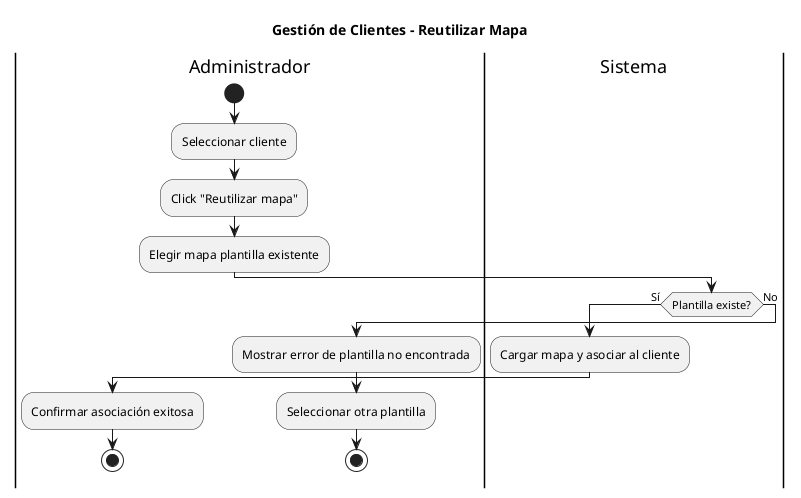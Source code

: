 @startuml
title Gestión de Clientes - Reutilizar Mapa
|Administrador|
start
:Seleccionar cliente;
:Click "Reutilizar mapa";
:Elegir mapa plantilla existente;

|Sistema|
if (Plantilla existe?) then (Sí)
  :Cargar mapa y asociar al cliente;
  |Administrador|
  :Confirmar asociación exitosa;
  stop
else (No)
  :Mostrar error de plantilla no encontrada;
  |Administrador|
  :Seleccionar otra plantilla;
  stop
endif
@enduml
